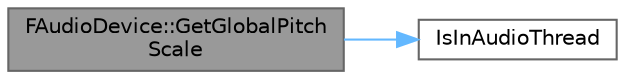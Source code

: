 digraph "FAudioDevice::GetGlobalPitchScale"
{
 // INTERACTIVE_SVG=YES
 // LATEX_PDF_SIZE
  bgcolor="transparent";
  edge [fontname=Helvetica,fontsize=10,labelfontname=Helvetica,labelfontsize=10];
  node [fontname=Helvetica,fontsize=10,shape=box,height=0.2,width=0.4];
  rankdir="LR";
  Node1 [id="Node000001",label="FAudioDevice::GetGlobalPitch\lScale",height=0.2,width=0.4,color="gray40", fillcolor="grey60", style="filled", fontcolor="black",tooltip=" "];
  Node1 -> Node2 [id="edge1_Node000001_Node000002",color="steelblue1",style="solid",tooltip=" "];
  Node2 [id="Node000002",label="IsInAudioThread",height=0.2,width=0.4,color="grey40", fillcolor="white", style="filled",URL="$d5/d8c/CoreGlobals_8h.html#ae0e5281e2f93336c5dae8e06d83ab282",tooltip=" "];
}
